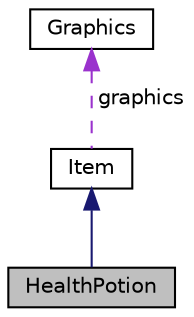 digraph "HealthPotion"
{
 // LATEX_PDF_SIZE
  edge [fontname="Helvetica",fontsize="10",labelfontname="Helvetica",labelfontsize="10"];
  node [fontname="Helvetica",fontsize="10",shape=record];
  Node1 [label="HealthPotion",height=0.2,width=0.4,color="black", fillcolor="grey75", style="filled", fontcolor="black",tooltip=" "];
  Node2 -> Node1 [dir="back",color="midnightblue",fontsize="10",style="solid"];
  Node2 [label="Item",height=0.2,width=0.4,color="black", fillcolor="white", style="filled",URL="$classItem.html",tooltip="Item header file."];
  Node3 -> Node2 [dir="back",color="darkorchid3",fontsize="10",style="dashed",label=" graphics" ];
  Node3 [label="Graphics",height=0.2,width=0.4,color="black", fillcolor="white", style="filled",URL="$classGraphics.html",tooltip=" "];
}
